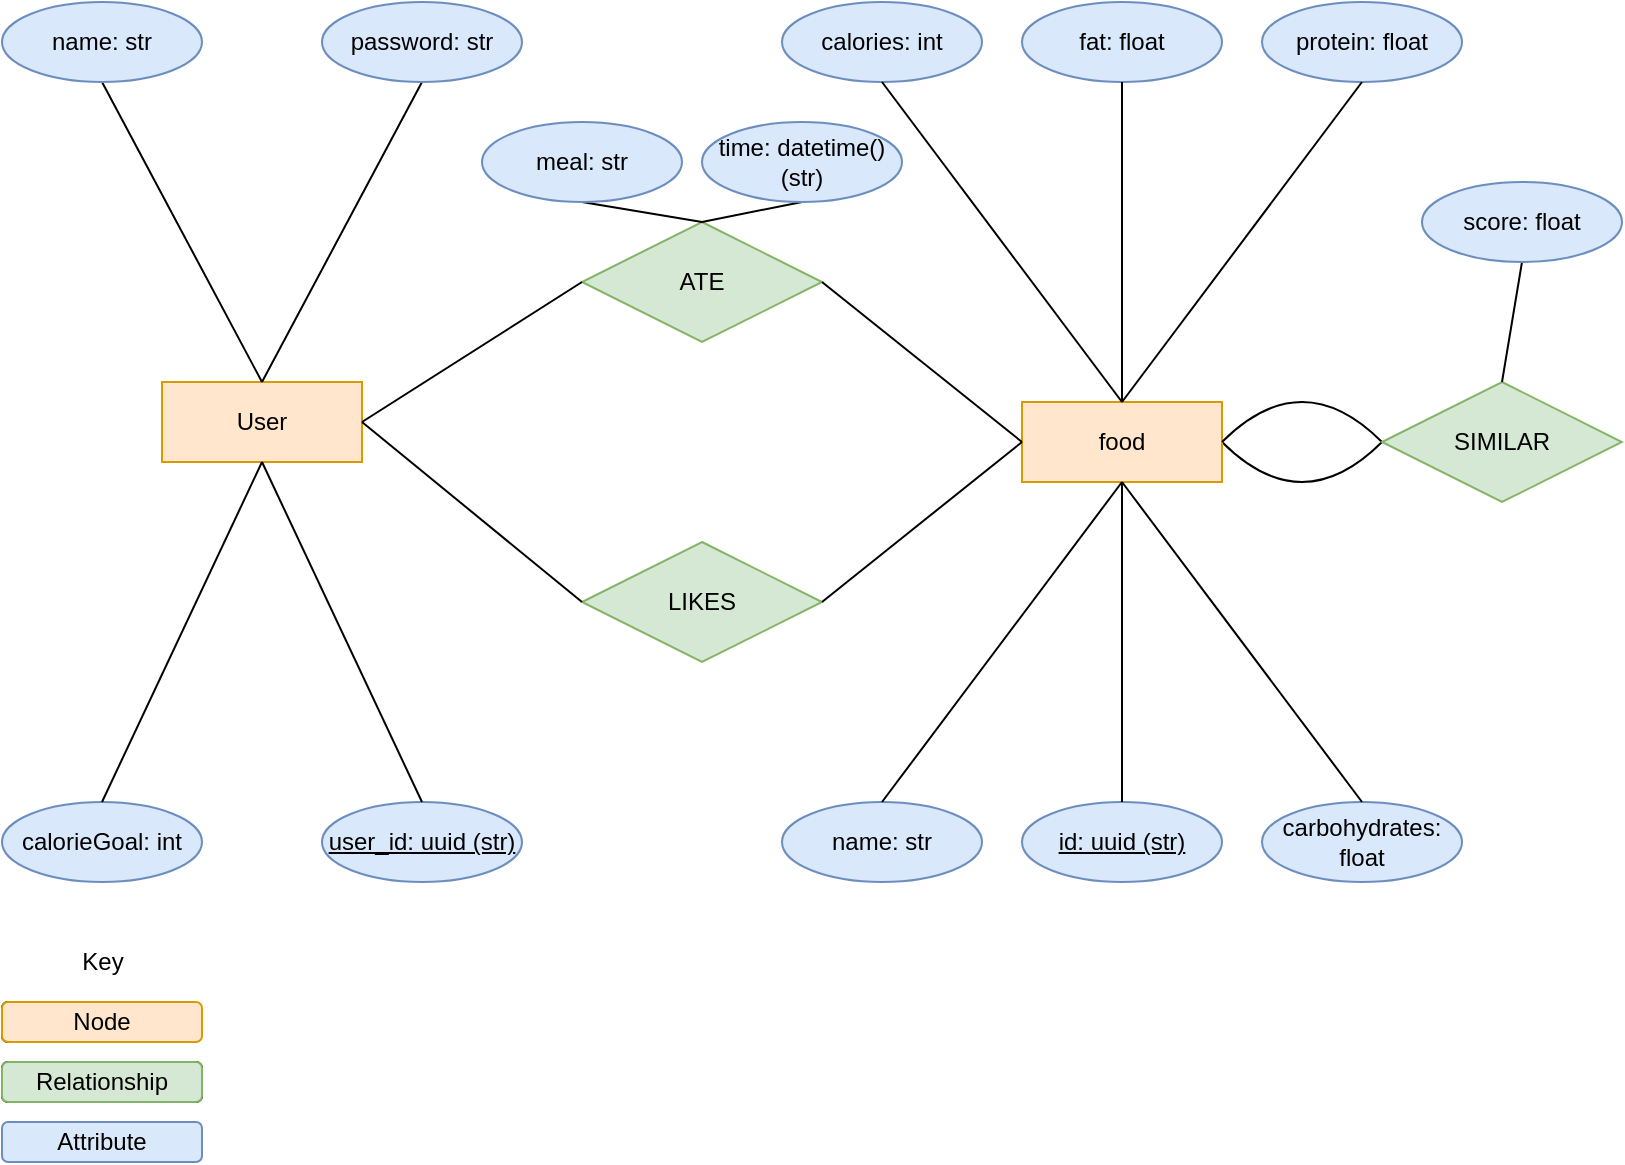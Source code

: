 <mxfile version="14.4.3" type="device"><diagram id="tC1lWSCn9XQasHYlru5R" name="Page-1"><mxGraphModel dx="1422" dy="763" grid="1" gridSize="10" guides="1" tooltips="1" connect="1" arrows="1" fold="1" page="1" pageScale="1" pageWidth="850" pageHeight="1100" math="0" shadow="0"><root><mxCell id="0"/><mxCell id="1" parent="0"/><mxCell id="VyYJUHaf_Ny-iTkt0V1g-14" value="User" style="whiteSpace=wrap;html=1;align=center;fillColor=#ffe6cc;strokeColor=#d79b00;" vertex="1" parent="1"><mxGeometry x="90" y="240" width="100" height="40" as="geometry"/></mxCell><mxCell id="VyYJUHaf_Ny-iTkt0V1g-56" style="edgeStyle=none;orthogonalLoop=1;jettySize=auto;html=1;exitX=1;exitY=0.5;exitDx=0;exitDy=0;entryX=0;entryY=0.5;entryDx=0;entryDy=0;endArrow=none;endFill=0;strokeColor=#000000;curved=1;" edge="1" parent="1" source="VyYJUHaf_Ny-iTkt0V1g-15" target="VyYJUHaf_Ny-iTkt0V1g-22"><mxGeometry relative="1" as="geometry"><Array as="points"><mxPoint x="660" y="310"/></Array></mxGeometry></mxCell><mxCell id="VyYJUHaf_Ny-iTkt0V1g-15" value="&lt;div&gt;food&lt;/div&gt;" style="whiteSpace=wrap;html=1;align=center;fillColor=#ffe6cc;strokeColor=#d79b00;" vertex="1" parent="1"><mxGeometry x="520" y="250" width="100" height="40" as="geometry"/></mxCell><mxCell id="VyYJUHaf_Ny-iTkt0V1g-18" value="ATE" style="shape=rhombus;perimeter=rhombusPerimeter;whiteSpace=wrap;html=1;align=center;fillColor=#d5e8d4;strokeColor=#82b366;" vertex="1" parent="1"><mxGeometry x="300" y="160" width="120" height="60" as="geometry"/></mxCell><mxCell id="VyYJUHaf_Ny-iTkt0V1g-21" value="LIKES" style="shape=rhombus;perimeter=rhombusPerimeter;whiteSpace=wrap;html=1;align=center;fillColor=#d5e8d4;strokeColor=#82b366;" vertex="1" parent="1"><mxGeometry x="300" y="320" width="120" height="60" as="geometry"/></mxCell><mxCell id="VyYJUHaf_Ny-iTkt0V1g-57" style="edgeStyle=none;curved=1;orthogonalLoop=1;jettySize=auto;html=1;exitX=0;exitY=0.5;exitDx=0;exitDy=0;endArrow=none;endFill=0;strokeColor=#000000;entryX=1;entryY=0.5;entryDx=0;entryDy=0;" edge="1" parent="1" source="VyYJUHaf_Ny-iTkt0V1g-22" target="VyYJUHaf_Ny-iTkt0V1g-15"><mxGeometry relative="1" as="geometry"><mxPoint x="630" y="270" as="targetPoint"/><Array as="points"><mxPoint x="660" y="230"/></Array></mxGeometry></mxCell><mxCell id="VyYJUHaf_Ny-iTkt0V1g-22" value="SIMILAR" style="shape=rhombus;perimeter=rhombusPerimeter;whiteSpace=wrap;html=1;align=center;fillColor=#d5e8d4;strokeColor=#82b366;" vertex="1" parent="1"><mxGeometry x="700" y="240" width="120" height="60" as="geometry"/></mxCell><mxCell id="VyYJUHaf_Ny-iTkt0V1g-23" value="&lt;div&gt;user_id: uuid (str)&lt;/div&gt;" style="ellipse;whiteSpace=wrap;html=1;align=center;fontStyle=4;fillColor=#dae8fc;strokeColor=#6c8ebf;" vertex="1" parent="1"><mxGeometry x="170" y="450" width="100" height="40" as="geometry"/></mxCell><mxCell id="VyYJUHaf_Ny-iTkt0V1g-24" value="" style="endArrow=none;html=1;rounded=0;entryX=0.5;entryY=0;entryDx=0;entryDy=0;exitX=0.5;exitY=1;exitDx=0;exitDy=0;" edge="1" parent="1" source="VyYJUHaf_Ny-iTkt0V1g-14" target="VyYJUHaf_Ny-iTkt0V1g-23"><mxGeometry relative="1" as="geometry"><mxPoint x="210" y="290" as="sourcePoint"/><mxPoint x="210" y="320" as="targetPoint"/></mxGeometry></mxCell><mxCell id="VyYJUHaf_Ny-iTkt0V1g-25" value="" style="endArrow=none;html=1;rounded=0;entryX=0;entryY=0.5;entryDx=0;entryDy=0;exitX=1;exitY=0.5;exitDx=0;exitDy=0;" edge="1" parent="1" source="VyYJUHaf_Ny-iTkt0V1g-14" target="VyYJUHaf_Ny-iTkt0V1g-21"><mxGeometry relative="1" as="geometry"><mxPoint x="305" y="270" as="sourcePoint"/><mxPoint x="425" y="270" as="targetPoint"/></mxGeometry></mxCell><mxCell id="VyYJUHaf_Ny-iTkt0V1g-26" value="" style="endArrow=none;html=1;rounded=0;exitX=1;exitY=0.5;exitDx=0;exitDy=0;entryX=0;entryY=0.5;entryDx=0;entryDy=0;" edge="1" parent="1" source="VyYJUHaf_Ny-iTkt0V1g-21" target="VyYJUHaf_Ny-iTkt0V1g-15"><mxGeometry relative="1" as="geometry"><mxPoint x="505" y="340" as="sourcePoint"/><mxPoint x="665" y="340" as="targetPoint"/></mxGeometry></mxCell><mxCell id="VyYJUHaf_Ny-iTkt0V1g-27" value="" style="endArrow=none;html=1;rounded=0;entryX=0;entryY=0.5;entryDx=0;entryDy=0;exitX=1;exitY=0.5;exitDx=0;exitDy=0;" edge="1" parent="1" source="VyYJUHaf_Ny-iTkt0V1g-14" target="VyYJUHaf_Ny-iTkt0V1g-18"><mxGeometry relative="1" as="geometry"><mxPoint x="265" y="270" as="sourcePoint"/><mxPoint x="465" y="260" as="targetPoint"/></mxGeometry></mxCell><mxCell id="VyYJUHaf_Ny-iTkt0V1g-29" value="" style="endArrow=none;html=1;rounded=0;exitX=1;exitY=0.5;exitDx=0;exitDy=0;entryX=0;entryY=0.5;entryDx=0;entryDy=0;" edge="1" parent="1" source="VyYJUHaf_Ny-iTkt0V1g-18" target="VyYJUHaf_Ny-iTkt0V1g-15"><mxGeometry relative="1" as="geometry"><mxPoint x="505" y="180" as="sourcePoint"/><mxPoint x="665" y="180" as="targetPoint"/></mxGeometry></mxCell><mxCell id="VyYJUHaf_Ny-iTkt0V1g-31" value="calorieGoal: int" style="ellipse;whiteSpace=wrap;html=1;align=center;fillColor=#dae8fc;strokeColor=#6c8ebf;" vertex="1" parent="1"><mxGeometry x="10" y="450" width="100" height="40" as="geometry"/></mxCell><mxCell id="VyYJUHaf_Ny-iTkt0V1g-32" value="" style="endArrow=none;html=1;rounded=0;exitX=0.5;exitY=0;exitDx=0;exitDy=0;entryX=0.5;entryY=1;entryDx=0;entryDy=0;" edge="1" parent="1" source="VyYJUHaf_Ny-iTkt0V1g-31" target="VyYJUHaf_Ny-iTkt0V1g-14"><mxGeometry relative="1" as="geometry"><mxPoint x="175" y="460" as="sourcePoint"/><mxPoint x="315" y="220" as="targetPoint"/></mxGeometry></mxCell><mxCell id="VyYJUHaf_Ny-iTkt0V1g-48" style="orthogonalLoop=1;jettySize=auto;html=1;exitX=0.5;exitY=1;exitDx=0;exitDy=0;entryX=0.5;entryY=0;entryDx=0;entryDy=0;rounded=0;endArrow=none;endFill=0;" edge="1" parent="1" source="VyYJUHaf_Ny-iTkt0V1g-33" target="VyYJUHaf_Ny-iTkt0V1g-14"><mxGeometry relative="1" as="geometry"/></mxCell><mxCell id="VyYJUHaf_Ny-iTkt0V1g-33" value="name: str" style="ellipse;whiteSpace=wrap;html=1;align=center;fillColor=#dae8fc;strokeColor=#6c8ebf;" vertex="1" parent="1"><mxGeometry x="10" y="50" width="100" height="40" as="geometry"/></mxCell><mxCell id="VyYJUHaf_Ny-iTkt0V1g-49" style="edgeStyle=none;rounded=0;orthogonalLoop=1;jettySize=auto;html=1;exitX=0.5;exitY=1;exitDx=0;exitDy=0;entryX=0.5;entryY=0;entryDx=0;entryDy=0;endArrow=none;endFill=0;strokeColor=#000000;" edge="1" parent="1" source="VyYJUHaf_Ny-iTkt0V1g-34" target="VyYJUHaf_Ny-iTkt0V1g-14"><mxGeometry relative="1" as="geometry"/></mxCell><mxCell id="VyYJUHaf_Ny-iTkt0V1g-34" value="&lt;div&gt;password: str&lt;br&gt;&lt;/div&gt;" style="ellipse;whiteSpace=wrap;html=1;align=center;fillColor=#dae8fc;strokeColor=#6c8ebf;" vertex="1" parent="1"><mxGeometry x="170" y="50" width="100" height="40" as="geometry"/></mxCell><mxCell id="VyYJUHaf_Ny-iTkt0V1g-35" value="name: str" style="ellipse;whiteSpace=wrap;html=1;align=center;fillColor=#dae8fc;strokeColor=#6c8ebf;" vertex="1" parent="1"><mxGeometry x="400" y="450" width="100" height="40" as="geometry"/></mxCell><mxCell id="VyYJUHaf_Ny-iTkt0V1g-37" value="calories: int" style="ellipse;whiteSpace=wrap;html=1;align=center;fillColor=#dae8fc;strokeColor=#6c8ebf;" vertex="1" parent="1"><mxGeometry x="400" y="50" width="100" height="40" as="geometry"/></mxCell><mxCell id="VyYJUHaf_Ny-iTkt0V1g-38" value="carbohydrates: float" style="ellipse;whiteSpace=wrap;html=1;align=center;fillColor=#dae8fc;strokeColor=#6c8ebf;" vertex="1" parent="1"><mxGeometry x="640" y="450" width="100" height="40" as="geometry"/></mxCell><mxCell id="VyYJUHaf_Ny-iTkt0V1g-39" value="fat: float" style="ellipse;whiteSpace=wrap;html=1;align=center;fillColor=#dae8fc;strokeColor=#6c8ebf;" vertex="1" parent="1"><mxGeometry x="520" y="50" width="100" height="40" as="geometry"/></mxCell><mxCell id="VyYJUHaf_Ny-iTkt0V1g-40" value="&lt;div&gt;protein: float&lt;br&gt;&lt;/div&gt;" style="ellipse;whiteSpace=wrap;html=1;align=center;fillColor=#dae8fc;strokeColor=#6c8ebf;" vertex="1" parent="1"><mxGeometry x="640" y="50" width="100" height="40" as="geometry"/></mxCell><mxCell id="VyYJUHaf_Ny-iTkt0V1g-41" value="&lt;div&gt;id: uuid (str)&lt;br&gt;&lt;/div&gt;" style="ellipse;whiteSpace=wrap;html=1;align=center;fontStyle=4;fillColor=#dae8fc;strokeColor=#6c8ebf;" vertex="1" parent="1"><mxGeometry x="520" y="450" width="100" height="40" as="geometry"/></mxCell><mxCell id="VyYJUHaf_Ny-iTkt0V1g-42" value="" style="endArrow=none;html=1;rounded=0;exitX=0.5;exitY=1;exitDx=0;exitDy=0;entryX=0.5;entryY=0;entryDx=0;entryDy=0;" edge="1" parent="1" source="VyYJUHaf_Ny-iTkt0V1g-37" target="VyYJUHaf_Ny-iTkt0V1g-15"><mxGeometry relative="1" as="geometry"><mxPoint x="500" y="130" as="sourcePoint"/><mxPoint x="660" y="130" as="targetPoint"/></mxGeometry></mxCell><mxCell id="VyYJUHaf_Ny-iTkt0V1g-43" value="" style="endArrow=none;html=1;rounded=0;exitX=0.5;exitY=1;exitDx=0;exitDy=0;entryX=0.5;entryY=0;entryDx=0;entryDy=0;" edge="1" parent="1" source="VyYJUHaf_Ny-iTkt0V1g-39" target="VyYJUHaf_Ny-iTkt0V1g-15"><mxGeometry relative="1" as="geometry"><mxPoint x="590" y="150" as="sourcePoint"/><mxPoint x="750" y="150" as="targetPoint"/></mxGeometry></mxCell><mxCell id="VyYJUHaf_Ny-iTkt0V1g-44" value="" style="endArrow=none;html=1;rounded=0;exitX=0.5;exitY=1;exitDx=0;exitDy=0;" edge="1" parent="1" source="VyYJUHaf_Ny-iTkt0V1g-40"><mxGeometry relative="1" as="geometry"><mxPoint x="700" y="160" as="sourcePoint"/><mxPoint x="570" y="250" as="targetPoint"/></mxGeometry></mxCell><mxCell id="VyYJUHaf_Ny-iTkt0V1g-45" value="" style="endArrow=none;html=1;rounded=0;exitX=0.5;exitY=0;exitDx=0;exitDy=0;entryX=0.5;entryY=1;entryDx=0;entryDy=0;" edge="1" parent="1" source="VyYJUHaf_Ny-iTkt0V1g-35" target="VyYJUHaf_Ny-iTkt0V1g-15"><mxGeometry relative="1" as="geometry"><mxPoint x="510" y="570" as="sourcePoint"/><mxPoint x="670" y="570" as="targetPoint"/></mxGeometry></mxCell><mxCell id="VyYJUHaf_Ny-iTkt0V1g-46" value="" style="endArrow=none;html=1;rounded=0;exitX=0.5;exitY=1;exitDx=0;exitDy=0;entryX=0.5;entryY=0;entryDx=0;entryDy=0;" edge="1" parent="1" source="VyYJUHaf_Ny-iTkt0V1g-15" target="VyYJUHaf_Ny-iTkt0V1g-41"><mxGeometry relative="1" as="geometry"><mxPoint x="620" y="370" as="sourcePoint"/><mxPoint x="780" y="370" as="targetPoint"/></mxGeometry></mxCell><mxCell id="VyYJUHaf_Ny-iTkt0V1g-47" value="" style="endArrow=none;html=1;rounded=0;exitX=0.5;exitY=1;exitDx=0;exitDy=0;entryX=0.5;entryY=0;entryDx=0;entryDy=0;" edge="1" parent="1" source="VyYJUHaf_Ny-iTkt0V1g-15" target="VyYJUHaf_Ny-iTkt0V1g-38"><mxGeometry relative="1" as="geometry"><mxPoint x="650" y="340" as="sourcePoint"/><mxPoint x="810" y="340" as="targetPoint"/></mxGeometry></mxCell><mxCell id="VyYJUHaf_Ny-iTkt0V1g-52" style="edgeStyle=none;rounded=0;orthogonalLoop=1;jettySize=auto;html=1;exitX=0.5;exitY=1;exitDx=0;exitDy=0;entryX=0.5;entryY=0;entryDx=0;entryDy=0;endArrow=none;endFill=0;strokeColor=#000000;" edge="1" parent="1" source="VyYJUHaf_Ny-iTkt0V1g-50" target="VyYJUHaf_Ny-iTkt0V1g-18"><mxGeometry relative="1" as="geometry"/></mxCell><mxCell id="VyYJUHaf_Ny-iTkt0V1g-50" value="meal: str" style="ellipse;whiteSpace=wrap;html=1;align=center;fillColor=#dae8fc;strokeColor=#6c8ebf;" vertex="1" parent="1"><mxGeometry x="250" y="110" width="100" height="40" as="geometry"/></mxCell><mxCell id="VyYJUHaf_Ny-iTkt0V1g-53" style="edgeStyle=none;rounded=0;orthogonalLoop=1;jettySize=auto;html=1;exitX=0.5;exitY=1;exitDx=0;exitDy=0;entryX=0.5;entryY=0;entryDx=0;entryDy=0;endArrow=none;endFill=0;strokeColor=#000000;" edge="1" parent="1" source="VyYJUHaf_Ny-iTkt0V1g-51" target="VyYJUHaf_Ny-iTkt0V1g-18"><mxGeometry relative="1" as="geometry"/></mxCell><mxCell id="VyYJUHaf_Ny-iTkt0V1g-51" value="time: datetime() (str)" style="ellipse;whiteSpace=wrap;html=1;align=center;fillColor=#dae8fc;strokeColor=#6c8ebf;" vertex="1" parent="1"><mxGeometry x="360" y="110" width="100" height="40" as="geometry"/></mxCell><mxCell id="VyYJUHaf_Ny-iTkt0V1g-55" style="edgeStyle=none;rounded=0;orthogonalLoop=1;jettySize=auto;html=1;exitX=0.5;exitY=1;exitDx=0;exitDy=0;entryX=0.5;entryY=0;entryDx=0;entryDy=0;endArrow=none;endFill=0;strokeColor=#000000;" edge="1" parent="1" source="VyYJUHaf_Ny-iTkt0V1g-54" target="VyYJUHaf_Ny-iTkt0V1g-22"><mxGeometry relative="1" as="geometry"/></mxCell><mxCell id="VyYJUHaf_Ny-iTkt0V1g-54" value="score: float" style="ellipse;whiteSpace=wrap;html=1;align=center;fillColor=#dae8fc;strokeColor=#6c8ebf;" vertex="1" parent="1"><mxGeometry x="720" y="140" width="100" height="40" as="geometry"/></mxCell><mxCell id="VyYJUHaf_Ny-iTkt0V1g-58" value="Node" style="rounded=1;whiteSpace=wrap;html=1;strokeColor=#000000;" vertex="1" parent="1"><mxGeometry x="10" y="550" width="50" height="20" as="geometry"/></mxCell><mxCell id="VyYJUHaf_Ny-iTkt0V1g-59" value="Node" style="rounded=1;whiteSpace=wrap;html=1;strokeColor=#d79b00;fillColor=#ffe6cc;" vertex="1" parent="1"><mxGeometry x="10" y="550" width="100" height="20" as="geometry"/></mxCell><mxCell id="VyYJUHaf_Ny-iTkt0V1g-60" value="&lt;div&gt;Relationship&lt;/div&gt;" style="rounded=1;whiteSpace=wrap;html=1;strokeColor=#000000;" vertex="1" parent="1"><mxGeometry x="10" y="580" width="100" height="20" as="geometry"/></mxCell><mxCell id="VyYJUHaf_Ny-iTkt0V1g-62" value="&lt;div&gt;Relationship&lt;/div&gt;" style="rounded=1;whiteSpace=wrap;html=1;strokeColor=#82b366;fillColor=#d5e8d4;" vertex="1" parent="1"><mxGeometry x="10" y="580" width="100" height="20" as="geometry"/></mxCell><mxCell id="VyYJUHaf_Ny-iTkt0V1g-63" value="Attribute" style="rounded=1;whiteSpace=wrap;html=1;strokeColor=#6c8ebf;fillColor=#dae8fc;" vertex="1" parent="1"><mxGeometry x="10" y="610" width="100" height="20" as="geometry"/></mxCell><mxCell id="VyYJUHaf_Ny-iTkt0V1g-64" value="Key" style="text;html=1;align=center;verticalAlign=middle;resizable=0;points=[];autosize=1;" vertex="1" parent="1"><mxGeometry x="40" y="520" width="40" height="20" as="geometry"/></mxCell></root></mxGraphModel></diagram></mxfile>